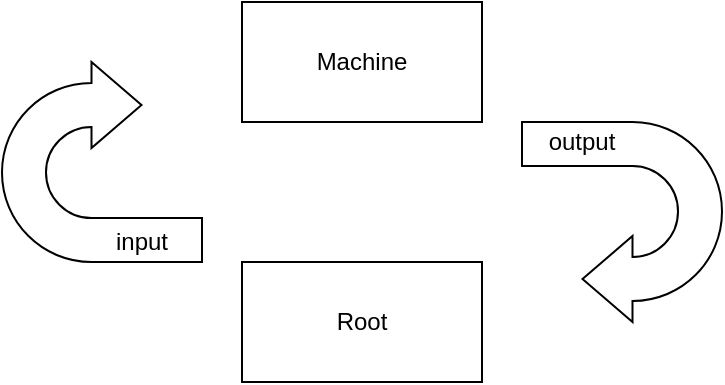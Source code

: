 <mxfile version="17.1.2" type="github">
  <diagram id="yEty5fpjpeSzh0XMcbvc" name="Page-1">
    <mxGraphModel dx="786" dy="429" grid="1" gridSize="10" guides="1" tooltips="1" connect="1" arrows="1" fold="1" page="1" pageScale="1" pageWidth="827" pageHeight="1169" math="0" shadow="0">
      <root>
        <mxCell id="0" />
        <mxCell id="1" parent="0" />
        <mxCell id="oTGqhndkJchEs5Mvsg-w-1" value="Machine" style="rounded=0;whiteSpace=wrap;html=1;" vertex="1" parent="1">
          <mxGeometry x="310" y="70" width="120" height="60" as="geometry" />
        </mxCell>
        <mxCell id="oTGqhndkJchEs5Mvsg-w-2" value="Root" style="rounded=0;whiteSpace=wrap;html=1;" vertex="1" parent="1">
          <mxGeometry x="310" y="200" width="120" height="60" as="geometry" />
        </mxCell>
        <mxCell id="oTGqhndkJchEs5Mvsg-w-4" value="" style="html=1;shadow=0;dashed=0;align=center;verticalAlign=middle;shape=mxgraph.arrows2.uTurnArrow;dy=11;arrowHead=43;dx2=25;" vertex="1" parent="1">
          <mxGeometry x="190" y="100" width="100" height="100" as="geometry" />
        </mxCell>
        <mxCell id="oTGqhndkJchEs5Mvsg-w-5" value="" style="html=1;shadow=0;dashed=0;align=center;verticalAlign=middle;shape=mxgraph.arrows2.uTurnArrow;dy=11;arrowHead=43;dx2=25;rotation=-180;" vertex="1" parent="1">
          <mxGeometry x="450" y="130" width="100" height="100" as="geometry" />
        </mxCell>
        <mxCell id="oTGqhndkJchEs5Mvsg-w-6" value="input" style="text;html=1;strokeColor=none;fillColor=none;align=center;verticalAlign=middle;whiteSpace=wrap;rounded=0;" vertex="1" parent="1">
          <mxGeometry x="230" y="170" width="60" height="40" as="geometry" />
        </mxCell>
        <mxCell id="oTGqhndkJchEs5Mvsg-w-7" value="output" style="text;html=1;strokeColor=none;fillColor=none;align=center;verticalAlign=middle;whiteSpace=wrap;rounded=0;" vertex="1" parent="1">
          <mxGeometry x="450" y="120" width="60" height="40" as="geometry" />
        </mxCell>
      </root>
    </mxGraphModel>
  </diagram>
</mxfile>
